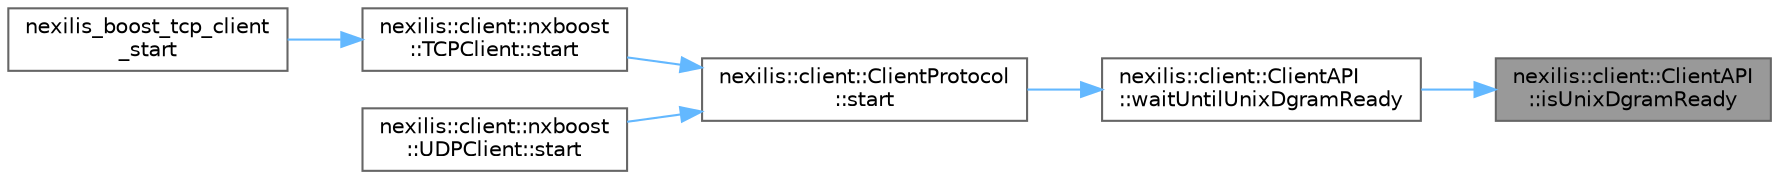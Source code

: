 digraph "nexilis::client::ClientAPI::isUnixDgramReady"
{
 // LATEX_PDF_SIZE
  bgcolor="transparent";
  edge [fontname=Helvetica,fontsize=10,labelfontname=Helvetica,labelfontsize=10];
  node [fontname=Helvetica,fontsize=10,shape=box,height=0.2,width=0.4];
  rankdir="RL";
  Node1 [id="Node000001",label="nexilis::client::ClientAPI\l::isUnixDgramReady",height=0.2,width=0.4,color="gray40", fillcolor="grey60", style="filled", fontcolor="black",tooltip="If the client af_unix DGRAM connection is ready."];
  Node1 -> Node2 [id="edge1_Node000001_Node000002",dir="back",color="steelblue1",style="solid",tooltip=" "];
  Node2 [id="Node000002",label="nexilis::client::ClientAPI\l::waitUntilUnixDgramReady",height=0.2,width=0.4,color="grey40", fillcolor="white", style="filled",URL="$d5/da0/classnexilis_1_1client_1_1ClientAPI.html#a528794b5d8aadca2cb1c196948e76b27",tooltip="Steal the runtime until af_unix DGRAM connection is ready."];
  Node2 -> Node3 [id="edge2_Node000002_Node000003",dir="back",color="steelblue1",style="solid",tooltip=" "];
  Node3 [id="Node000003",label="nexilis::client::ClientProtocol\l::start",height=0.2,width=0.4,color="grey40", fillcolor="white", style="filled",URL="$da/d2e/classnexilis_1_1client_1_1ClientProtocol.html#adb183b69b19afbfd9dff33ef637dd30a",tooltip=" "];
  Node3 -> Node4 [id="edge3_Node000003_Node000004",dir="back",color="steelblue1",style="solid",tooltip=" "];
  Node4 [id="Node000004",label="nexilis::client::nxboost\l::TCPClient::start",height=0.2,width=0.4,color="grey40", fillcolor="white", style="filled",URL="$d1/d21/classnexilis_1_1client_1_1nxboost_1_1TCPClient.html#aa33257eb91ceaddd1289e83aa03d7ba6",tooltip="Protocol::start() implementation."];
  Node4 -> Node5 [id="edge4_Node000004_Node000005",dir="back",color="steelblue1",style="solid",tooltip=" "];
  Node5 [id="Node000005",label="nexilis_boost_tcp_client\l_start",height=0.2,width=0.4,color="grey40", fillcolor="white", style="filled",URL="$d8/df0/boost__tcp__client__c_8cc.html#aa7de3448ecaaf164b22a7fc66cbe7356",tooltip=" "];
  Node3 -> Node6 [id="edge5_Node000003_Node000006",dir="back",color="steelblue1",style="solid",tooltip=" "];
  Node6 [id="Node000006",label="nexilis::client::nxboost\l::UDPClient::start",height=0.2,width=0.4,color="grey40", fillcolor="white", style="filled",URL="$db/dfd/classnexilis_1_1client_1_1nxboost_1_1UDPClient.html#a49787569066c0c36fc7ca9cf7a566640",tooltip="Protocol::start() implementation."];
}
